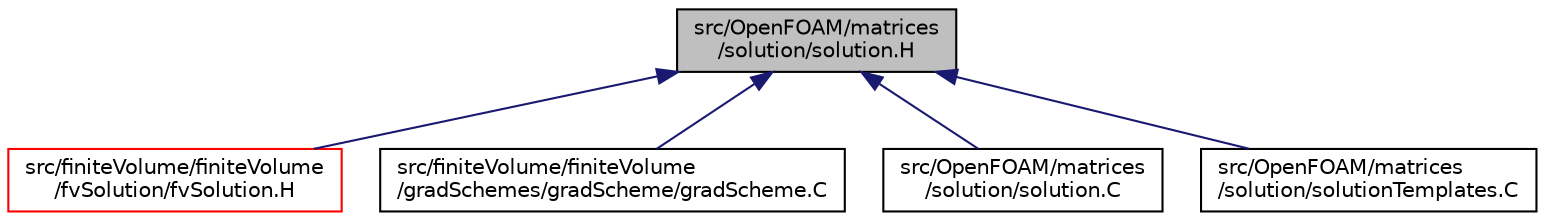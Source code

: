 digraph "src/OpenFOAM/matrices/solution/solution.H"
{
  bgcolor="transparent";
  edge [fontname="Helvetica",fontsize="10",labelfontname="Helvetica",labelfontsize="10"];
  node [fontname="Helvetica",fontsize="10",shape=record];
  Node97 [label="src/OpenFOAM/matrices\l/solution/solution.H",height=0.2,width=0.4,color="black", fillcolor="grey75", style="filled", fontcolor="black"];
  Node97 -> Node98 [dir="back",color="midnightblue",fontsize="10",style="solid",fontname="Helvetica"];
  Node98 [label="src/finiteVolume/finiteVolume\l/fvSolution/fvSolution.H",height=0.2,width=0.4,color="red",URL="$a03263.html"];
  Node97 -> Node1924 [dir="back",color="midnightblue",fontsize="10",style="solid",fontname="Helvetica"];
  Node1924 [label="src/finiteVolume/finiteVolume\l/gradSchemes/gradScheme/gradScheme.C",height=0.2,width=0.4,color="black",URL="$a03284.html"];
  Node97 -> Node1925 [dir="back",color="midnightblue",fontsize="10",style="solid",fontname="Helvetica"];
  Node1925 [label="src/OpenFOAM/matrices\l/solution/solution.C",height=0.2,width=0.4,color="black",URL="$a11795.html"];
  Node97 -> Node1926 [dir="back",color="midnightblue",fontsize="10",style="solid",fontname="Helvetica"];
  Node1926 [label="src/OpenFOAM/matrices\l/solution/solutionTemplates.C",height=0.2,width=0.4,color="black",URL="$a11801.html"];
}
